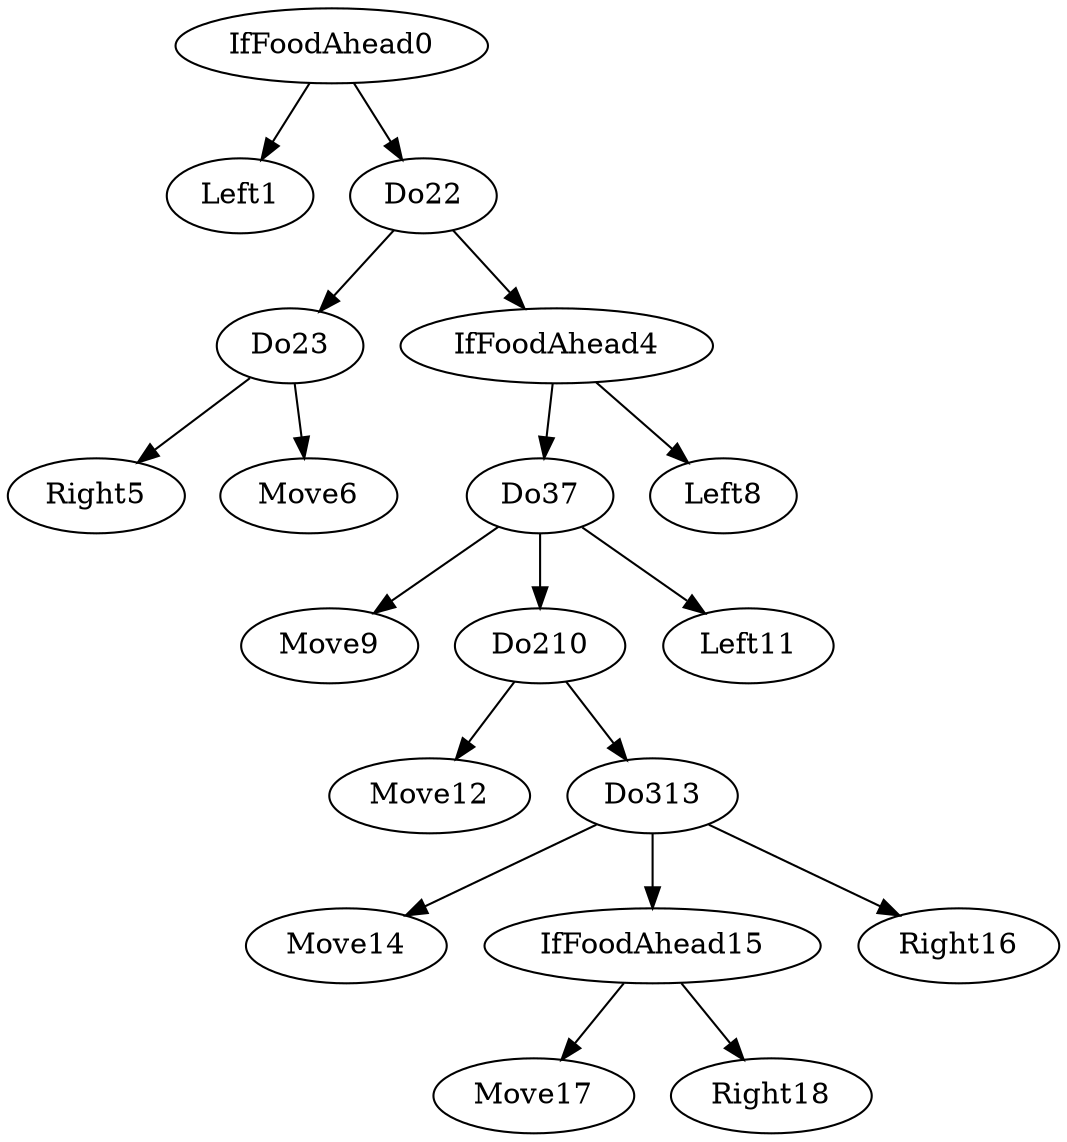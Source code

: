 digraph T {
	IfFoodAhead0 -> Left1;
	IfFoodAhead0 -> Do22;
	Do22 -> Do23;
	Do22 -> IfFoodAhead4;
	Do23 -> Right5;
	Do23 -> Move6;
	IfFoodAhead4 -> Do37;
	IfFoodAhead4 -> Left8;
	Do37 -> Move9;
	Do37 -> Do210;
	Do37 -> Left11;
	Do210 -> Move12;
	Do210 -> Do313;
	Do313 -> Move14;
	Do313 -> IfFoodAhead15;
	Do313 -> Right16;
	IfFoodAhead15 -> Move17;
	IfFoodAhead15 -> Right18;
}
